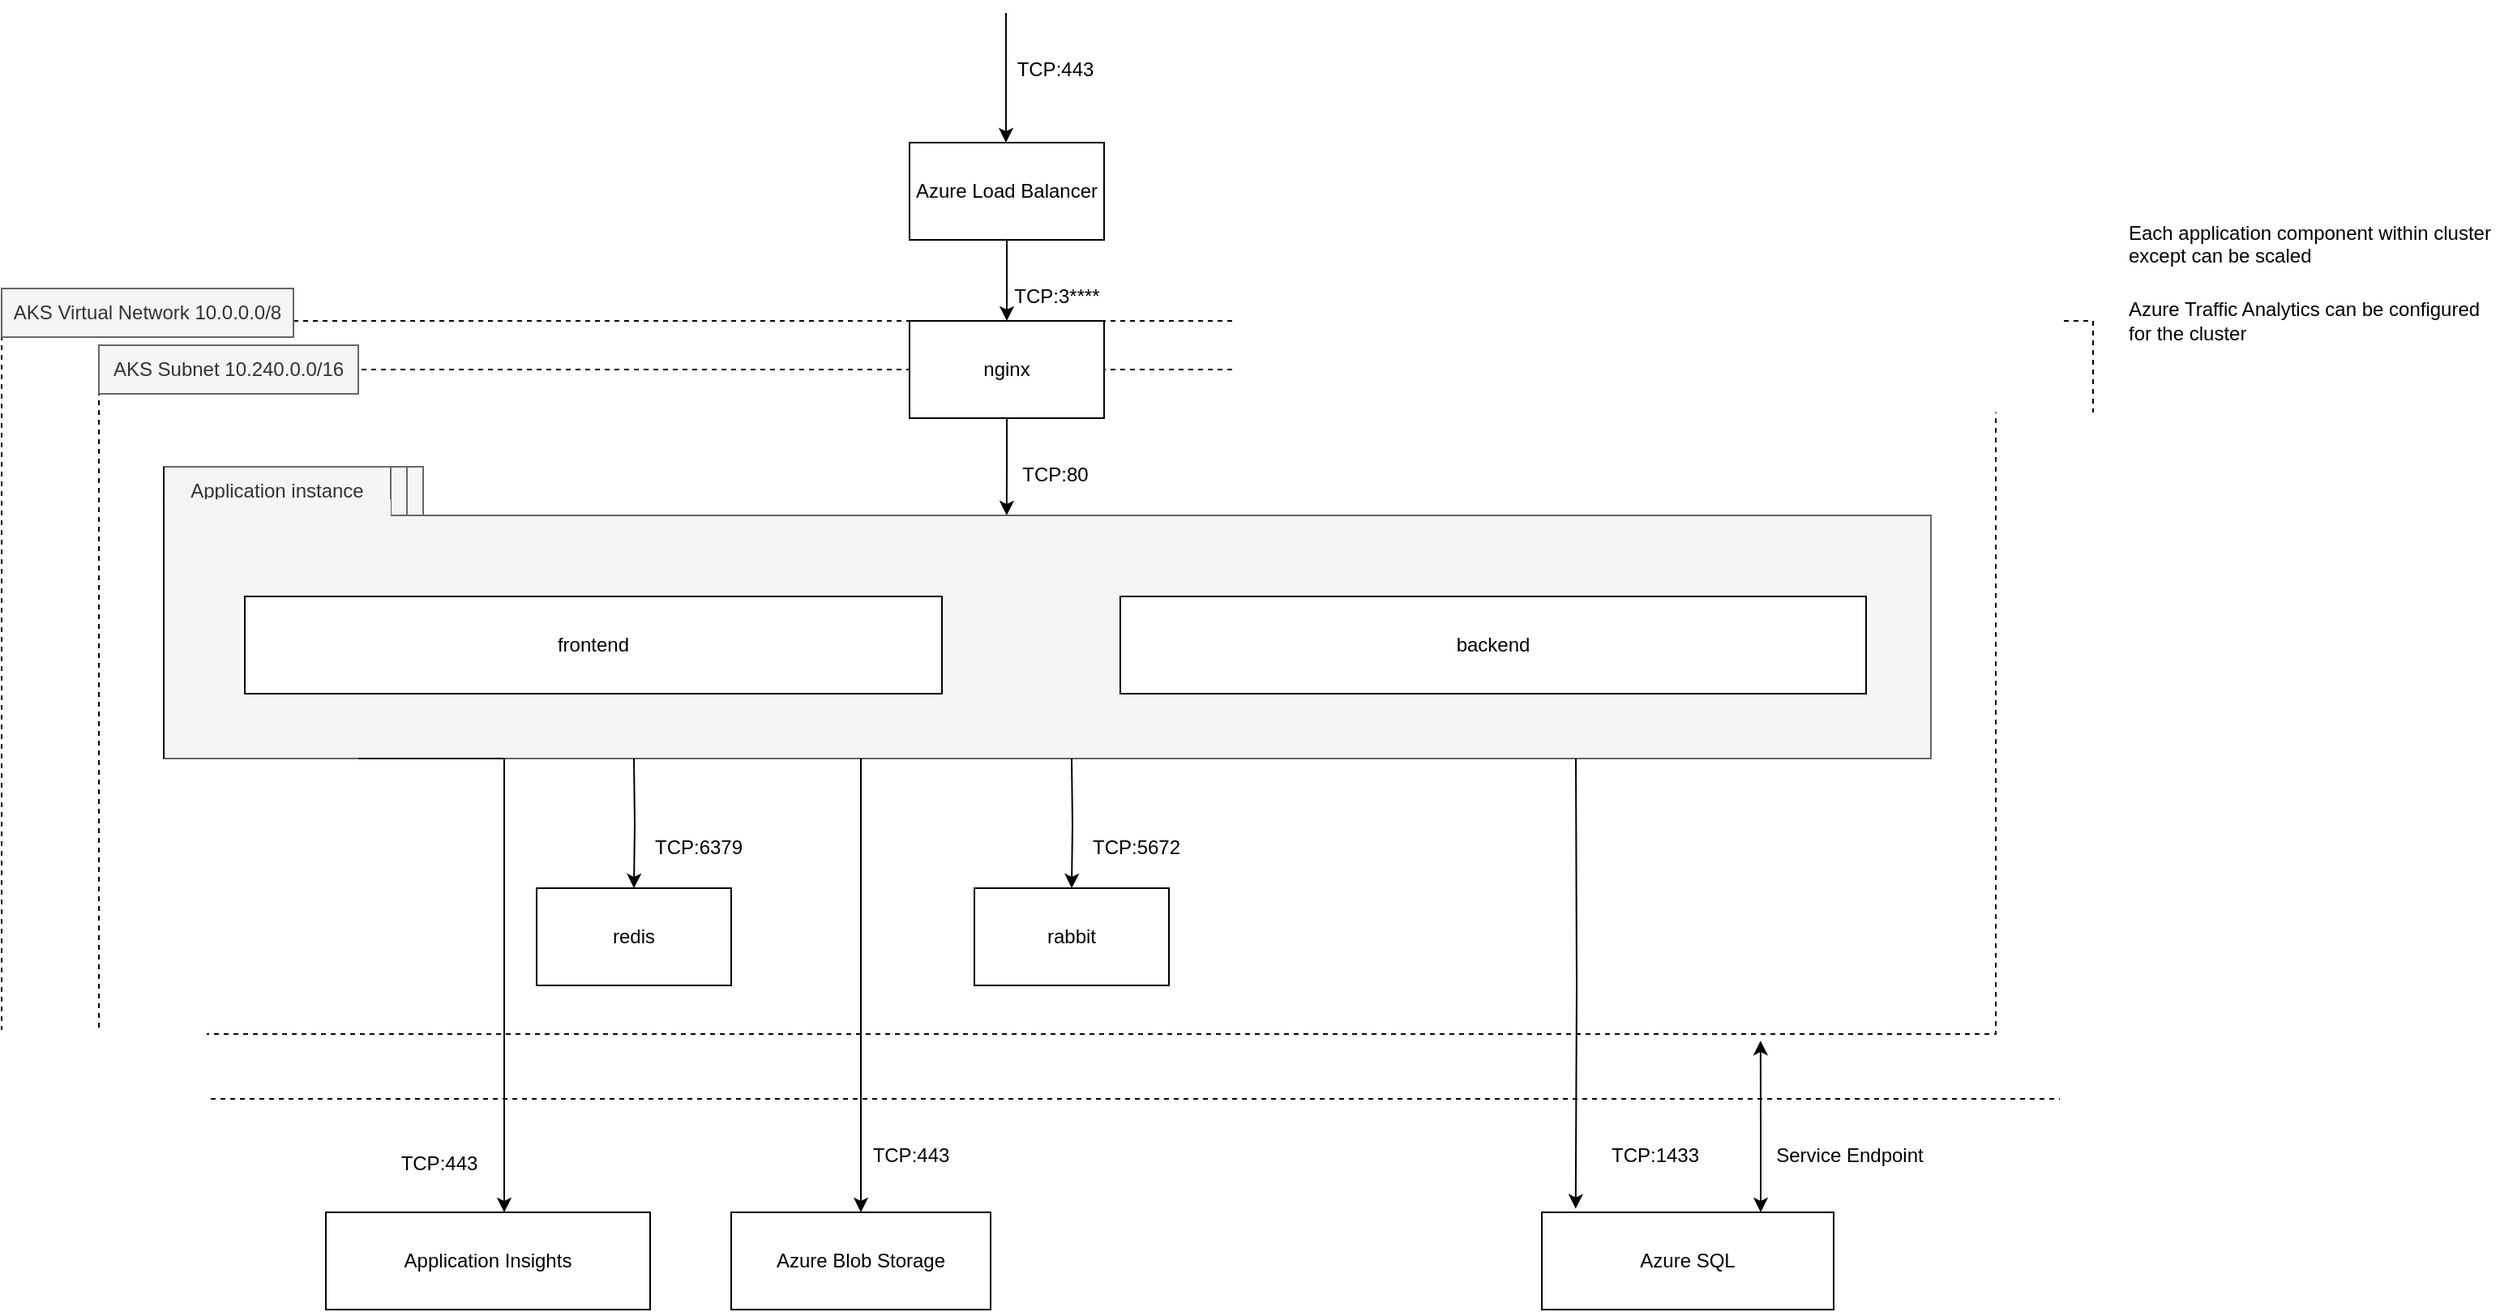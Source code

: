 <mxfile pages="6">
    <diagram id="1COt4HJw_CHRD2Bl6uGB" name="page1">
        <mxGraphModel dx="1630" dy="4453" grid="1" gridSize="10" guides="1" tooltips="1" connect="1" arrows="1" fold="1" page="1" pageScale="1" pageWidth="2339" pageHeight="3300" math="0" shadow="0">
            <root>
                <mxCell id="0"/>
                <mxCell id="1" parent="0"/>
                <mxCell id="0k1m5OG0b7FsfSFb9gIu-2" value="Innovator instances" style="text;html=1;strokeColor=#666666;fillColor=#f5f5f5;align=center;verticalAlign=middle;whiteSpace=wrap;rounded=0;fontColor=#333333;" parent="1" vertex="1">
                    <mxGeometry x="270" y="200" width="140" height="30" as="geometry"/>
                </mxCell>
                <mxCell id="ZWOEwJwSouvrGV5PWgIm-2" value="" style="rounded=0;whiteSpace=wrap;html=1;fontSize=12;dashed=1;" parent="1" vertex="1">
                    <mxGeometry x="140" y="110" width="1290" height="480" as="geometry"/>
                </mxCell>
                <mxCell id="ZWOEwJwSouvrGV5PWgIm-3" value="" style="endArrow=classic;html=1;rounded=0;" parent="1" edge="1">
                    <mxGeometry width="50" height="50" relative="1" as="geometry">
                        <mxPoint x="759.5" y="-80" as="sourcePoint"/>
                        <mxPoint x="759.5" as="targetPoint"/>
                        <Array as="points">
                            <mxPoint x="759.5" y="-40"/>
                        </Array>
                    </mxGeometry>
                </mxCell>
                <mxCell id="ZWOEwJwSouvrGV5PWgIm-4" value="TCP:443" style="text;html=1;strokeColor=none;fillColor=none;align=center;verticalAlign=middle;whiteSpace=wrap;rounded=0;" parent="1" vertex="1">
                    <mxGeometry x="760" y="-60" width="60" height="30" as="geometry"/>
                </mxCell>
                <mxCell id="ZWOEwJwSouvrGV5PWgIm-6" style="edgeStyle=orthogonalEdgeStyle;rounded=0;orthogonalLoop=1;jettySize=auto;html=1;exitX=0.5;exitY=1;exitDx=0;exitDy=0;entryX=0.5;entryY=0;entryDx=0;entryDy=0;fontSize=20;" parent="1" source="ZWOEwJwSouvrGV5PWgIm-5" edge="1">
                    <mxGeometry relative="1" as="geometry">
                        <mxPoint x="760" y="110" as="targetPoint"/>
                    </mxGeometry>
                </mxCell>
                <mxCell id="ZWOEwJwSouvrGV5PWgIm-5" value="Azure Load Balancer" style="rounded=0;whiteSpace=wrap;html=1;" parent="1" vertex="1">
                    <mxGeometry x="700" width="120" height="60" as="geometry"/>
                </mxCell>
                <mxCell id="ZWOEwJwSouvrGV5PWgIm-14" value="&lt;span&gt;Azure SQL&lt;/span&gt;" style="rounded=0;whiteSpace=wrap;html=1;fontSize=12;" parent="1" vertex="1">
                    <mxGeometry x="1090" y="660" width="180" height="60" as="geometry"/>
                </mxCell>
                <mxCell id="ZWOEwJwSouvrGV5PWgIm-16" value="&lt;span&gt;Azure Blob Storage&lt;/span&gt;" style="rounded=0;whiteSpace=wrap;html=1;fontSize=12;" parent="1" vertex="1">
                    <mxGeometry x="590" y="660" width="160" height="60" as="geometry"/>
                </mxCell>
                <mxCell id="ZWOEwJwSouvrGV5PWgIm-20" value="Service Endpoint" style="text;html=1;strokeColor=none;fillColor=none;align=center;verticalAlign=middle;whiteSpace=wrap;rounded=0;fontSize=12;" parent="1" vertex="1">
                    <mxGeometry x="1230" y="610.26" width="100" height="30" as="geometry"/>
                </mxCell>
                <mxCell id="HKaiFKh_BdFQLWAgO_DZ-1" value="AKS Virtual Network 10.0.0.0/8" style="text;html=1;align=center;verticalAlign=middle;whiteSpace=wrap;rounded=0;fillColor=#f5f5f5;fontColor=#333333;strokeColor=#666666;" parent="1" vertex="1">
                    <mxGeometry x="140" y="90" width="180" height="30" as="geometry"/>
                </mxCell>
                <mxCell id="HKaiFKh_BdFQLWAgO_DZ-2" value="" style="rounded=0;whiteSpace=wrap;html=1;dashed=1;" parent="1" vertex="1">
                    <mxGeometry x="200" y="140" width="1170" height="410" as="geometry"/>
                </mxCell>
                <mxCell id="HKaiFKh_BdFQLWAgO_DZ-3" value="AKS Subnet&amp;nbsp;10.240.0.0/16" style="text;html=1;strokeColor=#666666;fillColor=#f5f5f5;align=center;verticalAlign=middle;whiteSpace=wrap;rounded=0;fontColor=#333333;" parent="1" vertex="1">
                    <mxGeometry x="200" y="125" width="160" height="30" as="geometry"/>
                </mxCell>
                <mxCell id="HKaiFKh_BdFQLWAgO_DZ-5" value="TCP:1433" style="text;html=1;strokeColor=none;fillColor=none;align=center;verticalAlign=middle;whiteSpace=wrap;rounded=0;" parent="1" vertex="1">
                    <mxGeometry x="1130" y="615.13" width="60" height="20.26" as="geometry"/>
                </mxCell>
                <mxCell id="HKaiFKh_BdFQLWAgO_DZ-14" value="TCP:443" style="text;html=1;strokeColor=none;fillColor=none;align=center;verticalAlign=middle;whiteSpace=wrap;rounded=0;" parent="1" vertex="1">
                    <mxGeometry x="671" y="610.26" width="60" height="30" as="geometry"/>
                </mxCell>
                <mxCell id="_D1FDq1460jZwkuj6uTw-1" value="Application Insights" style="rounded=0;whiteSpace=wrap;html=1;" parent="1" vertex="1">
                    <mxGeometry x="340" y="660" width="200" height="60" as="geometry"/>
                </mxCell>
                <mxCell id="_D1FDq1460jZwkuj6uTw-6" value="redis" style="rounded=0;whiteSpace=wrap;html=1;" parent="1" vertex="1">
                    <mxGeometry x="470" y="460" width="120" height="60" as="geometry"/>
                </mxCell>
                <mxCell id="_D1FDq1460jZwkuj6uTw-7" value="rabbit" style="rounded=0;whiteSpace=wrap;html=1;" parent="1" vertex="1">
                    <mxGeometry x="740" y="460" width="120" height="60" as="geometry"/>
                </mxCell>
                <mxCell id="_D1FDq1460jZwkuj6uTw-25" style="edgeStyle=orthogonalEdgeStyle;rounded=0;orthogonalLoop=1;jettySize=auto;html=1;exitX=0.5;exitY=1;exitDx=0;exitDy=0;entryX=0.477;entryY=0;entryDx=0;entryDy=0;entryPerimeter=0;" parent="1" source="_D1FDq1460jZwkuj6uTw-8" target="_D1FDq1460jZwkuj6uTw-9" edge="1">
                    <mxGeometry relative="1" as="geometry"/>
                </mxCell>
                <mxCell id="_D1FDq1460jZwkuj6uTw-8" value="nginx" style="rounded=0;whiteSpace=wrap;html=1;" parent="1" vertex="1">
                    <mxGeometry x="700" y="110" width="120" height="60" as="geometry"/>
                </mxCell>
                <mxCell id="_D1FDq1460jZwkuj6uTw-9" value="" style="rounded=0;whiteSpace=wrap;html=1;fillColor=#f5f5f5;fontColor=#333333;strokeColor=#666666;" parent="1" vertex="1">
                    <mxGeometry x="240" y="230" width="1090" height="150" as="geometry"/>
                </mxCell>
                <mxCell id="_D1FDq1460jZwkuj6uTw-26" style="edgeStyle=orthogonalEdgeStyle;rounded=0;orthogonalLoop=1;jettySize=auto;html=1;exitX=0.25;exitY=1;exitDx=0;exitDy=0;" parent="1" target="_D1FDq1460jZwkuj6uTw-6" edge="1">
                    <mxGeometry relative="1" as="geometry">
                        <mxPoint x="530" y="380" as="sourcePoint"/>
                    </mxGeometry>
                </mxCell>
                <mxCell id="_D1FDq1460jZwkuj6uTw-28" style="edgeStyle=orthogonalEdgeStyle;rounded=0;orthogonalLoop=1;jettySize=auto;html=1;exitX=0.5;exitY=1;exitDx=0;exitDy=0;" parent="1" target="_D1FDq1460jZwkuj6uTw-7" edge="1">
                    <mxGeometry relative="1" as="geometry">
                        <mxPoint x="800" y="380" as="sourcePoint"/>
                    </mxGeometry>
                </mxCell>
                <mxCell id="_D1FDq1460jZwkuj6uTw-12" value="Innovator instances" style="text;html=1;strokeColor=#666666;fillColor=#f5f5f5;align=center;verticalAlign=middle;whiteSpace=wrap;rounded=0;fontColor=#333333;" parent="1" vertex="1">
                    <mxGeometry x="260" y="200" width="140" height="30" as="geometry"/>
                </mxCell>
                <mxCell id="_D1FDq1460jZwkuj6uTw-14" value="TCP:80" style="text;html=1;strokeColor=none;fillColor=none;align=center;verticalAlign=middle;whiteSpace=wrap;rounded=0;" parent="1" vertex="1">
                    <mxGeometry x="760" y="190" width="60" height="30" as="geometry"/>
                </mxCell>
                <mxCell id="_D1FDq1460jZwkuj6uTw-27" value="TCP:6379" style="text;html=1;strokeColor=none;fillColor=none;align=center;verticalAlign=middle;whiteSpace=wrap;rounded=0;" parent="1" vertex="1">
                    <mxGeometry x="540" y="420" width="60" height="30" as="geometry"/>
                </mxCell>
                <mxCell id="_D1FDq1460jZwkuj6uTw-29" value="TCP:5672" style="text;html=1;strokeColor=none;fillColor=none;align=center;verticalAlign=middle;whiteSpace=wrap;rounded=0;rotation=0;" parent="1" vertex="1">
                    <mxGeometry x="810" y="420" width="60" height="30" as="geometry"/>
                </mxCell>
                <mxCell id="_D1FDq1460jZwkuj6uTw-38" style="edgeStyle=orthogonalEdgeStyle;rounded=0;orthogonalLoop=1;jettySize=auto;html=1;exitX=0.5;exitY=0;exitDx=0;exitDy=0;startArrow=classic;startFill=1;endArrow=none;endFill=0;" parent="1" source="ZWOEwJwSouvrGV5PWgIm-16" edge="1">
                    <mxGeometry relative="1" as="geometry">
                        <mxPoint x="670" y="380" as="targetPoint"/>
                        <Array as="points">
                            <mxPoint x="670" y="380"/>
                        </Array>
                    </mxGeometry>
                </mxCell>
                <mxCell id="_D1FDq1460jZwkuj6uTw-40" value="TCP:443" style="text;html=1;strokeColor=none;fillColor=none;align=center;verticalAlign=middle;whiteSpace=wrap;rounded=0;" parent="1" vertex="1">
                    <mxGeometry x="380" y="615.13" width="60" height="30" as="geometry"/>
                </mxCell>
                <mxCell id="_D1FDq1460jZwkuj6uTw-46" value="frontend" style="rounded=0;whiteSpace=wrap;html=1;" parent="1" vertex="1">
                    <mxGeometry x="290" y="280" width="430" height="60" as="geometry"/>
                </mxCell>
                <mxCell id="_D1FDq1460jZwkuj6uTw-53" style="edgeStyle=orthogonalEdgeStyle;rounded=0;orthogonalLoop=1;jettySize=auto;html=1;startArrow=none;startFill=0;endArrow=classic;endFill=1;entryX=0.116;entryY=-0.037;entryDx=0;entryDy=0;entryPerimeter=0;" parent="1" target="ZWOEwJwSouvrGV5PWgIm-14" edge="1">
                    <mxGeometry relative="1" as="geometry">
                        <mxPoint x="1110" y="640" as="targetPoint"/>
                        <mxPoint x="1111" y="380" as="sourcePoint"/>
                    </mxGeometry>
                </mxCell>
                <mxCell id="_D1FDq1460jZwkuj6uTw-39" style="edgeStyle=orthogonalEdgeStyle;rounded=0;orthogonalLoop=1;jettySize=auto;html=1;exitX=0.5;exitY=0;exitDx=0;exitDy=0;startArrow=classic;startFill=1;endArrow=none;endFill=0;" parent="1" edge="1">
                    <mxGeometry relative="1" as="geometry">
                        <mxPoint x="360" y="380" as="targetPoint"/>
                        <Array as="points">
                            <mxPoint x="360" y="380"/>
                        </Array>
                        <mxPoint x="450" y="660" as="sourcePoint"/>
                    </mxGeometry>
                </mxCell>
                <mxCell id="_D1FDq1460jZwkuj6uTw-54" style="edgeStyle=orthogonalEdgeStyle;rounded=0;orthogonalLoop=1;jettySize=auto;html=1;exitX=0.75;exitY=0;exitDx=0;exitDy=0;entryX=0.876;entryY=1.01;entryDx=0;entryDy=0;entryPerimeter=0;startArrow=classic;startFill=1;endArrow=classic;endFill=1;" parent="1" source="ZWOEwJwSouvrGV5PWgIm-14" target="HKaiFKh_BdFQLWAgO_DZ-2" edge="1">
                    <mxGeometry relative="1" as="geometry"/>
                </mxCell>
                <mxCell id="_D1FDq1460jZwkuj6uTw-52" value="backend" style="rounded=0;whiteSpace=wrap;html=1;" parent="1" vertex="1">
                    <mxGeometry x="830" y="280" width="460" height="60" as="geometry"/>
                </mxCell>
                <mxCell id="0k1m5OG0b7FsfSFb9gIu-1" value="Innovator instances" style="text;html=1;strokeColor=#666666;fillColor=#f5f5f5;align=center;verticalAlign=middle;whiteSpace=wrap;rounded=0;fontColor=#333333;" parent="1" vertex="1">
                    <mxGeometry x="250" y="200" width="140" height="30" as="geometry"/>
                </mxCell>
                <mxCell id="0k1m5OG0b7FsfSFb9gIu-3" value="Application instance" style="text;html=1;strokeColor=#666666;fillColor=#f5f5f5;align=center;verticalAlign=middle;whiteSpace=wrap;rounded=0;fontColor=#333333;" parent="1" vertex="1">
                    <mxGeometry x="240" y="200" width="140" height="30" as="geometry"/>
                </mxCell>
                <mxCell id="0k1m5OG0b7FsfSFb9gIu-4" value="" style="endArrow=none;html=1;rounded=0;exitX=0;exitY=0;exitDx=0;exitDy=0;strokeColor=#FFFFFF;jumpSize=24;startArrow=none;" parent="1" source="0urdJOTB075XBdzXcRt1-2" edge="1">
                    <mxGeometry width="50" height="50" relative="1" as="geometry">
                        <mxPoint x="330" y="280" as="sourcePoint"/>
                        <mxPoint x="380" y="230" as="targetPoint"/>
                    </mxGeometry>
                </mxCell>
                <mxCell id="65VYr12yKxX9ju83FyF7-2" value="&lt;div&gt;&lt;span&gt;Each application component within cluster except can be scaled&lt;/span&gt;&lt;/div&gt;&lt;div&gt;&lt;br&gt;&lt;/div&gt;" style="text;html=1;strokeColor=none;fillColor=none;align=left;verticalAlign=middle;whiteSpace=wrap;rounded=0;" parent="1" vertex="1">
                    <mxGeometry x="1450" y="50" width="230" height="40" as="geometry"/>
                </mxCell>
                <mxCell id="96w18f8Woa6WNnE-x1qe-1" value="TCP:3****" style="text;html=1;strokeColor=none;fillColor=none;align=center;verticalAlign=middle;whiteSpace=wrap;rounded=0;" parent="1" vertex="1">
                    <mxGeometry x="761" y="80" width="60" height="30" as="geometry"/>
                </mxCell>
                <mxCell id="0urdJOTB075XBdzXcRt1-2" value="" style="rounded=0;whiteSpace=wrap;html=1;strokeColor=none;fillColor=#f5f5f5;fontColor=#333333;" parent="1" vertex="1">
                    <mxGeometry x="240" y="220" width="140" height="20" as="geometry"/>
                </mxCell>
                <mxCell id="0urdJOTB075XBdzXcRt1-3" value="" style="endArrow=none;html=1;rounded=0;exitX=0;exitY=0;exitDx=0;exitDy=0;strokeColor=#FFFFFF;jumpSize=24;" parent="1" source="_D1FDq1460jZwkuj6uTw-9" target="0urdJOTB075XBdzXcRt1-2" edge="1">
                    <mxGeometry width="50" height="50" relative="1" as="geometry">
                        <mxPoint x="240.0" y="230" as="sourcePoint"/>
                        <mxPoint x="380" y="230" as="targetPoint"/>
                    </mxGeometry>
                </mxCell>
                <mxCell id="0urdJOTB075XBdzXcRt1-4" value="" style="endArrow=none;html=1;rounded=0;entryX=0;entryY=0;entryDx=0;entryDy=0;exitX=0;exitY=1;exitDx=0;exitDy=0;" parent="1" source="_D1FDq1460jZwkuj6uTw-9" target="0k1m5OG0b7FsfSFb9gIu-3" edge="1">
                    <mxGeometry width="50" height="50" relative="1" as="geometry">
                        <mxPoint x="220" y="280" as="sourcePoint"/>
                        <mxPoint x="270" y="230" as="targetPoint"/>
                    </mxGeometry>
                </mxCell>
                <mxCell id="0urdJOTB075XBdzXcRt1-7" value="&lt;div&gt;Azure Traffic Analytics can be configured for the cluster&lt;/div&gt;" style="text;html=1;strokeColor=none;fillColor=none;align=left;verticalAlign=middle;whiteSpace=wrap;rounded=0;" parent="1" vertex="1">
                    <mxGeometry x="1450" y="90" width="230" height="40" as="geometry"/>
                </mxCell>
            </root>
        </mxGraphModel>
    </diagram>
</mxfile>